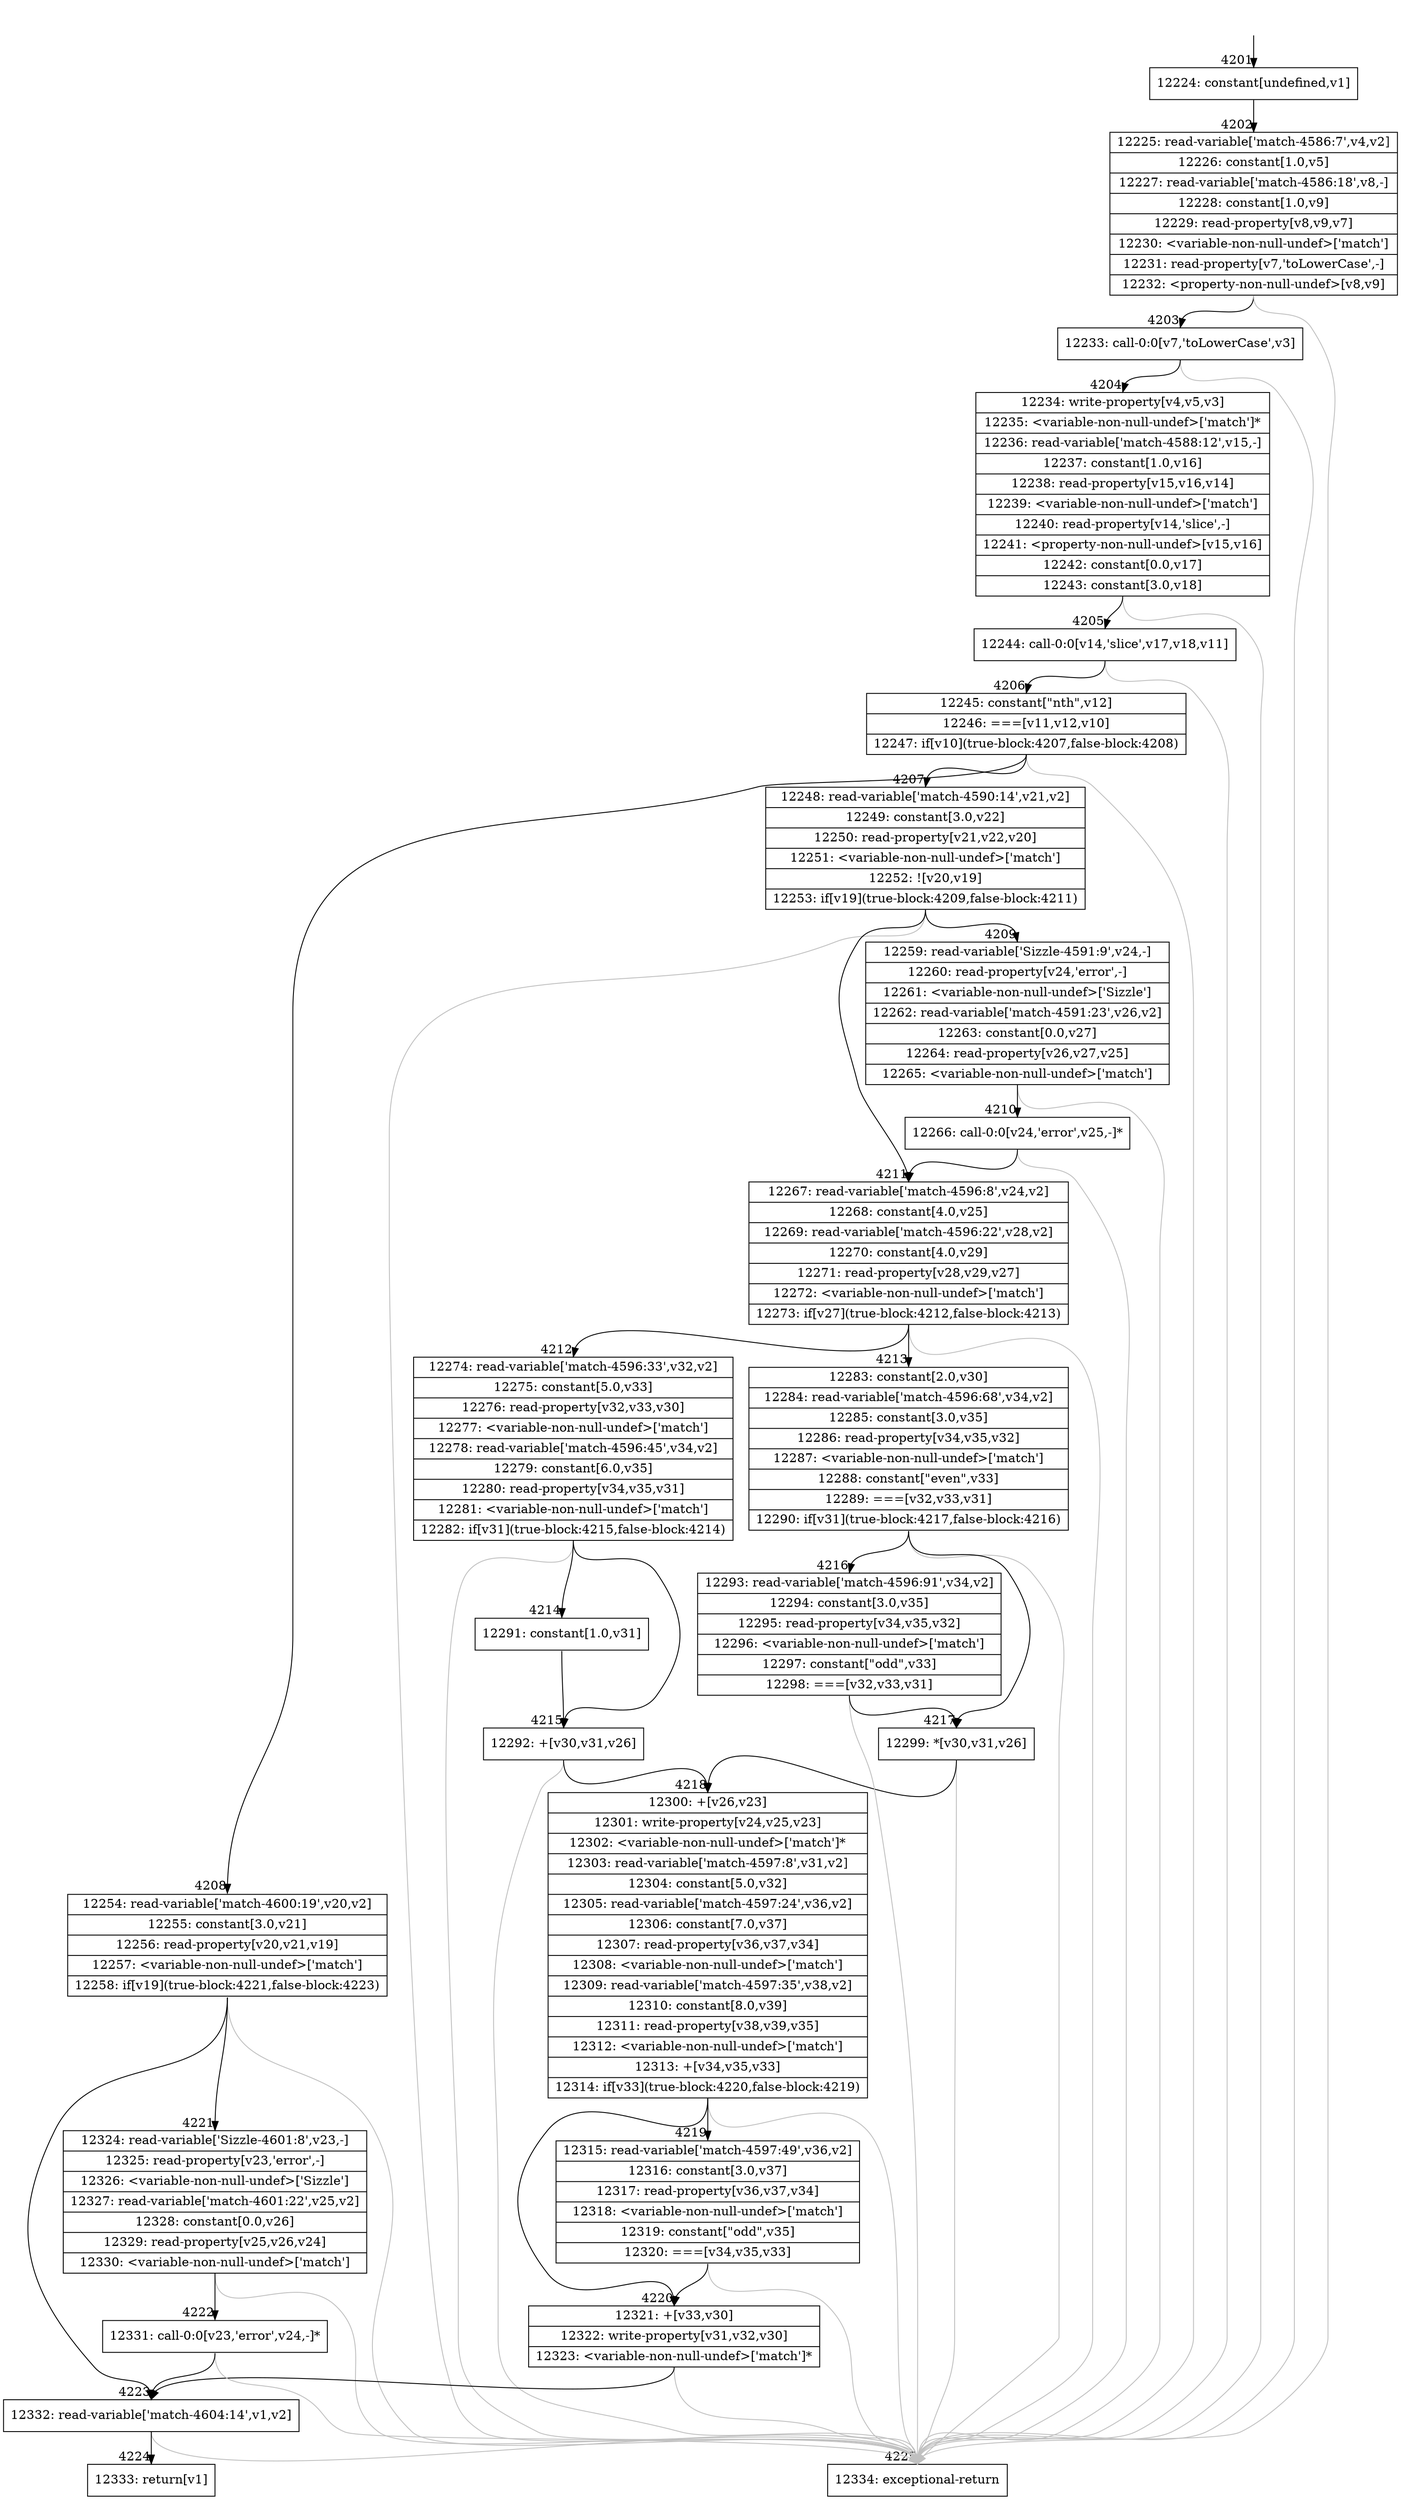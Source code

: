 digraph {
rankdir="TD"
BB_entry274[shape=none,label=""];
BB_entry274 -> BB4201 [tailport=s, headport=n, headlabel="    4201"]
BB4201 [shape=record label="{12224: constant[undefined,v1]}" ] 
BB4201 -> BB4202 [tailport=s, headport=n, headlabel="      4202"]
BB4202 [shape=record label="{12225: read-variable['match-4586:7',v4,v2]|12226: constant[1.0,v5]|12227: read-variable['match-4586:18',v8,-]|12228: constant[1.0,v9]|12229: read-property[v8,v9,v7]|12230: \<variable-non-null-undef\>['match']|12231: read-property[v7,'toLowerCase',-]|12232: \<property-non-null-undef\>[v8,v9]}" ] 
BB4202 -> BB4203 [tailport=s, headport=n, headlabel="      4203"]
BB4202 -> BB4225 [tailport=s, headport=n, color=gray, headlabel="      4225"]
BB4203 [shape=record label="{12233: call-0:0[v7,'toLowerCase',v3]}" ] 
BB4203 -> BB4204 [tailport=s, headport=n, headlabel="      4204"]
BB4203 -> BB4225 [tailport=s, headport=n, color=gray]
BB4204 [shape=record label="{12234: write-property[v4,v5,v3]|12235: \<variable-non-null-undef\>['match']*|12236: read-variable['match-4588:12',v15,-]|12237: constant[1.0,v16]|12238: read-property[v15,v16,v14]|12239: \<variable-non-null-undef\>['match']|12240: read-property[v14,'slice',-]|12241: \<property-non-null-undef\>[v15,v16]|12242: constant[0.0,v17]|12243: constant[3.0,v18]}" ] 
BB4204 -> BB4205 [tailport=s, headport=n, headlabel="      4205"]
BB4204 -> BB4225 [tailport=s, headport=n, color=gray]
BB4205 [shape=record label="{12244: call-0:0[v14,'slice',v17,v18,v11]}" ] 
BB4205 -> BB4206 [tailport=s, headport=n, headlabel="      4206"]
BB4205 -> BB4225 [tailport=s, headport=n, color=gray]
BB4206 [shape=record label="{12245: constant[\"nth\",v12]|12246: ===[v11,v12,v10]|12247: if[v10](true-block:4207,false-block:4208)}" ] 
BB4206 -> BB4207 [tailport=s, headport=n, headlabel="      4207"]
BB4206 -> BB4208 [tailport=s, headport=n, headlabel="      4208"]
BB4206 -> BB4225 [tailport=s, headport=n, color=gray]
BB4207 [shape=record label="{12248: read-variable['match-4590:14',v21,v2]|12249: constant[3.0,v22]|12250: read-property[v21,v22,v20]|12251: \<variable-non-null-undef\>['match']|12252: ![v20,v19]|12253: if[v19](true-block:4209,false-block:4211)}" ] 
BB4207 -> BB4209 [tailport=s, headport=n, headlabel="      4209"]
BB4207 -> BB4211 [tailport=s, headport=n, headlabel="      4211"]
BB4207 -> BB4225 [tailport=s, headport=n, color=gray]
BB4208 [shape=record label="{12254: read-variable['match-4600:19',v20,v2]|12255: constant[3.0,v21]|12256: read-property[v20,v21,v19]|12257: \<variable-non-null-undef\>['match']|12258: if[v19](true-block:4221,false-block:4223)}" ] 
BB4208 -> BB4221 [tailport=s, headport=n, headlabel="      4221"]
BB4208 -> BB4223 [tailport=s, headport=n, headlabel="      4223"]
BB4208 -> BB4225 [tailport=s, headport=n, color=gray]
BB4209 [shape=record label="{12259: read-variable['Sizzle-4591:9',v24,-]|12260: read-property[v24,'error',-]|12261: \<variable-non-null-undef\>['Sizzle']|12262: read-variable['match-4591:23',v26,v2]|12263: constant[0.0,v27]|12264: read-property[v26,v27,v25]|12265: \<variable-non-null-undef\>['match']}" ] 
BB4209 -> BB4210 [tailport=s, headport=n, headlabel="      4210"]
BB4209 -> BB4225 [tailport=s, headport=n, color=gray]
BB4210 [shape=record label="{12266: call-0:0[v24,'error',v25,-]*}" ] 
BB4210 -> BB4211 [tailport=s, headport=n]
BB4210 -> BB4225 [tailport=s, headport=n, color=gray]
BB4211 [shape=record label="{12267: read-variable['match-4596:8',v24,v2]|12268: constant[4.0,v25]|12269: read-variable['match-4596:22',v28,v2]|12270: constant[4.0,v29]|12271: read-property[v28,v29,v27]|12272: \<variable-non-null-undef\>['match']|12273: if[v27](true-block:4212,false-block:4213)}" ] 
BB4211 -> BB4212 [tailport=s, headport=n, headlabel="      4212"]
BB4211 -> BB4213 [tailport=s, headport=n, headlabel="      4213"]
BB4211 -> BB4225 [tailport=s, headport=n, color=gray]
BB4212 [shape=record label="{12274: read-variable['match-4596:33',v32,v2]|12275: constant[5.0,v33]|12276: read-property[v32,v33,v30]|12277: \<variable-non-null-undef\>['match']|12278: read-variable['match-4596:45',v34,v2]|12279: constant[6.0,v35]|12280: read-property[v34,v35,v31]|12281: \<variable-non-null-undef\>['match']|12282: if[v31](true-block:4215,false-block:4214)}" ] 
BB4212 -> BB4215 [tailport=s, headport=n, headlabel="      4215"]
BB4212 -> BB4214 [tailport=s, headport=n, headlabel="      4214"]
BB4212 -> BB4225 [tailport=s, headport=n, color=gray]
BB4213 [shape=record label="{12283: constant[2.0,v30]|12284: read-variable['match-4596:68',v34,v2]|12285: constant[3.0,v35]|12286: read-property[v34,v35,v32]|12287: \<variable-non-null-undef\>['match']|12288: constant[\"even\",v33]|12289: ===[v32,v33,v31]|12290: if[v31](true-block:4217,false-block:4216)}" ] 
BB4213 -> BB4217 [tailport=s, headport=n, headlabel="      4217"]
BB4213 -> BB4216 [tailport=s, headport=n, headlabel="      4216"]
BB4213 -> BB4225 [tailport=s, headport=n, color=gray]
BB4214 [shape=record label="{12291: constant[1.0,v31]}" ] 
BB4214 -> BB4215 [tailport=s, headport=n]
BB4215 [shape=record label="{12292: +[v30,v31,v26]}" ] 
BB4215 -> BB4218 [tailport=s, headport=n, headlabel="      4218"]
BB4215 -> BB4225 [tailport=s, headport=n, color=gray]
BB4216 [shape=record label="{12293: read-variable['match-4596:91',v34,v2]|12294: constant[3.0,v35]|12295: read-property[v34,v35,v32]|12296: \<variable-non-null-undef\>['match']|12297: constant[\"odd\",v33]|12298: ===[v32,v33,v31]}" ] 
BB4216 -> BB4217 [tailport=s, headport=n]
BB4216 -> BB4225 [tailport=s, headport=n, color=gray]
BB4217 [shape=record label="{12299: *[v30,v31,v26]}" ] 
BB4217 -> BB4218 [tailport=s, headport=n]
BB4217 -> BB4225 [tailport=s, headport=n, color=gray]
BB4218 [shape=record label="{12300: +[v26,v23]|12301: write-property[v24,v25,v23]|12302: \<variable-non-null-undef\>['match']*|12303: read-variable['match-4597:8',v31,v2]|12304: constant[5.0,v32]|12305: read-variable['match-4597:24',v36,v2]|12306: constant[7.0,v37]|12307: read-property[v36,v37,v34]|12308: \<variable-non-null-undef\>['match']|12309: read-variable['match-4597:35',v38,v2]|12310: constant[8.0,v39]|12311: read-property[v38,v39,v35]|12312: \<variable-non-null-undef\>['match']|12313: +[v34,v35,v33]|12314: if[v33](true-block:4220,false-block:4219)}" ] 
BB4218 -> BB4220 [tailport=s, headport=n, headlabel="      4220"]
BB4218 -> BB4219 [tailport=s, headport=n, headlabel="      4219"]
BB4218 -> BB4225 [tailport=s, headport=n, color=gray]
BB4219 [shape=record label="{12315: read-variable['match-4597:49',v36,v2]|12316: constant[3.0,v37]|12317: read-property[v36,v37,v34]|12318: \<variable-non-null-undef\>['match']|12319: constant[\"odd\",v35]|12320: ===[v34,v35,v33]}" ] 
BB4219 -> BB4220 [tailport=s, headport=n]
BB4219 -> BB4225 [tailport=s, headport=n, color=gray]
BB4220 [shape=record label="{12321: +[v33,v30]|12322: write-property[v31,v32,v30]|12323: \<variable-non-null-undef\>['match']*}" ] 
BB4220 -> BB4223 [tailport=s, headport=n]
BB4220 -> BB4225 [tailport=s, headport=n, color=gray]
BB4221 [shape=record label="{12324: read-variable['Sizzle-4601:8',v23,-]|12325: read-property[v23,'error',-]|12326: \<variable-non-null-undef\>['Sizzle']|12327: read-variable['match-4601:22',v25,v2]|12328: constant[0.0,v26]|12329: read-property[v25,v26,v24]|12330: \<variable-non-null-undef\>['match']}" ] 
BB4221 -> BB4222 [tailport=s, headport=n, headlabel="      4222"]
BB4221 -> BB4225 [tailport=s, headport=n, color=gray]
BB4222 [shape=record label="{12331: call-0:0[v23,'error',v24,-]*}" ] 
BB4222 -> BB4223 [tailport=s, headport=n]
BB4222 -> BB4225 [tailport=s, headport=n, color=gray]
BB4223 [shape=record label="{12332: read-variable['match-4604:14',v1,v2]}" ] 
BB4223 -> BB4224 [tailport=s, headport=n, headlabel="      4224"]
BB4223 -> BB4225 [tailport=s, headport=n, color=gray]
BB4224 [shape=record label="{12333: return[v1]}" ] 
BB4225 [shape=record label="{12334: exceptional-return}" ] 
}
